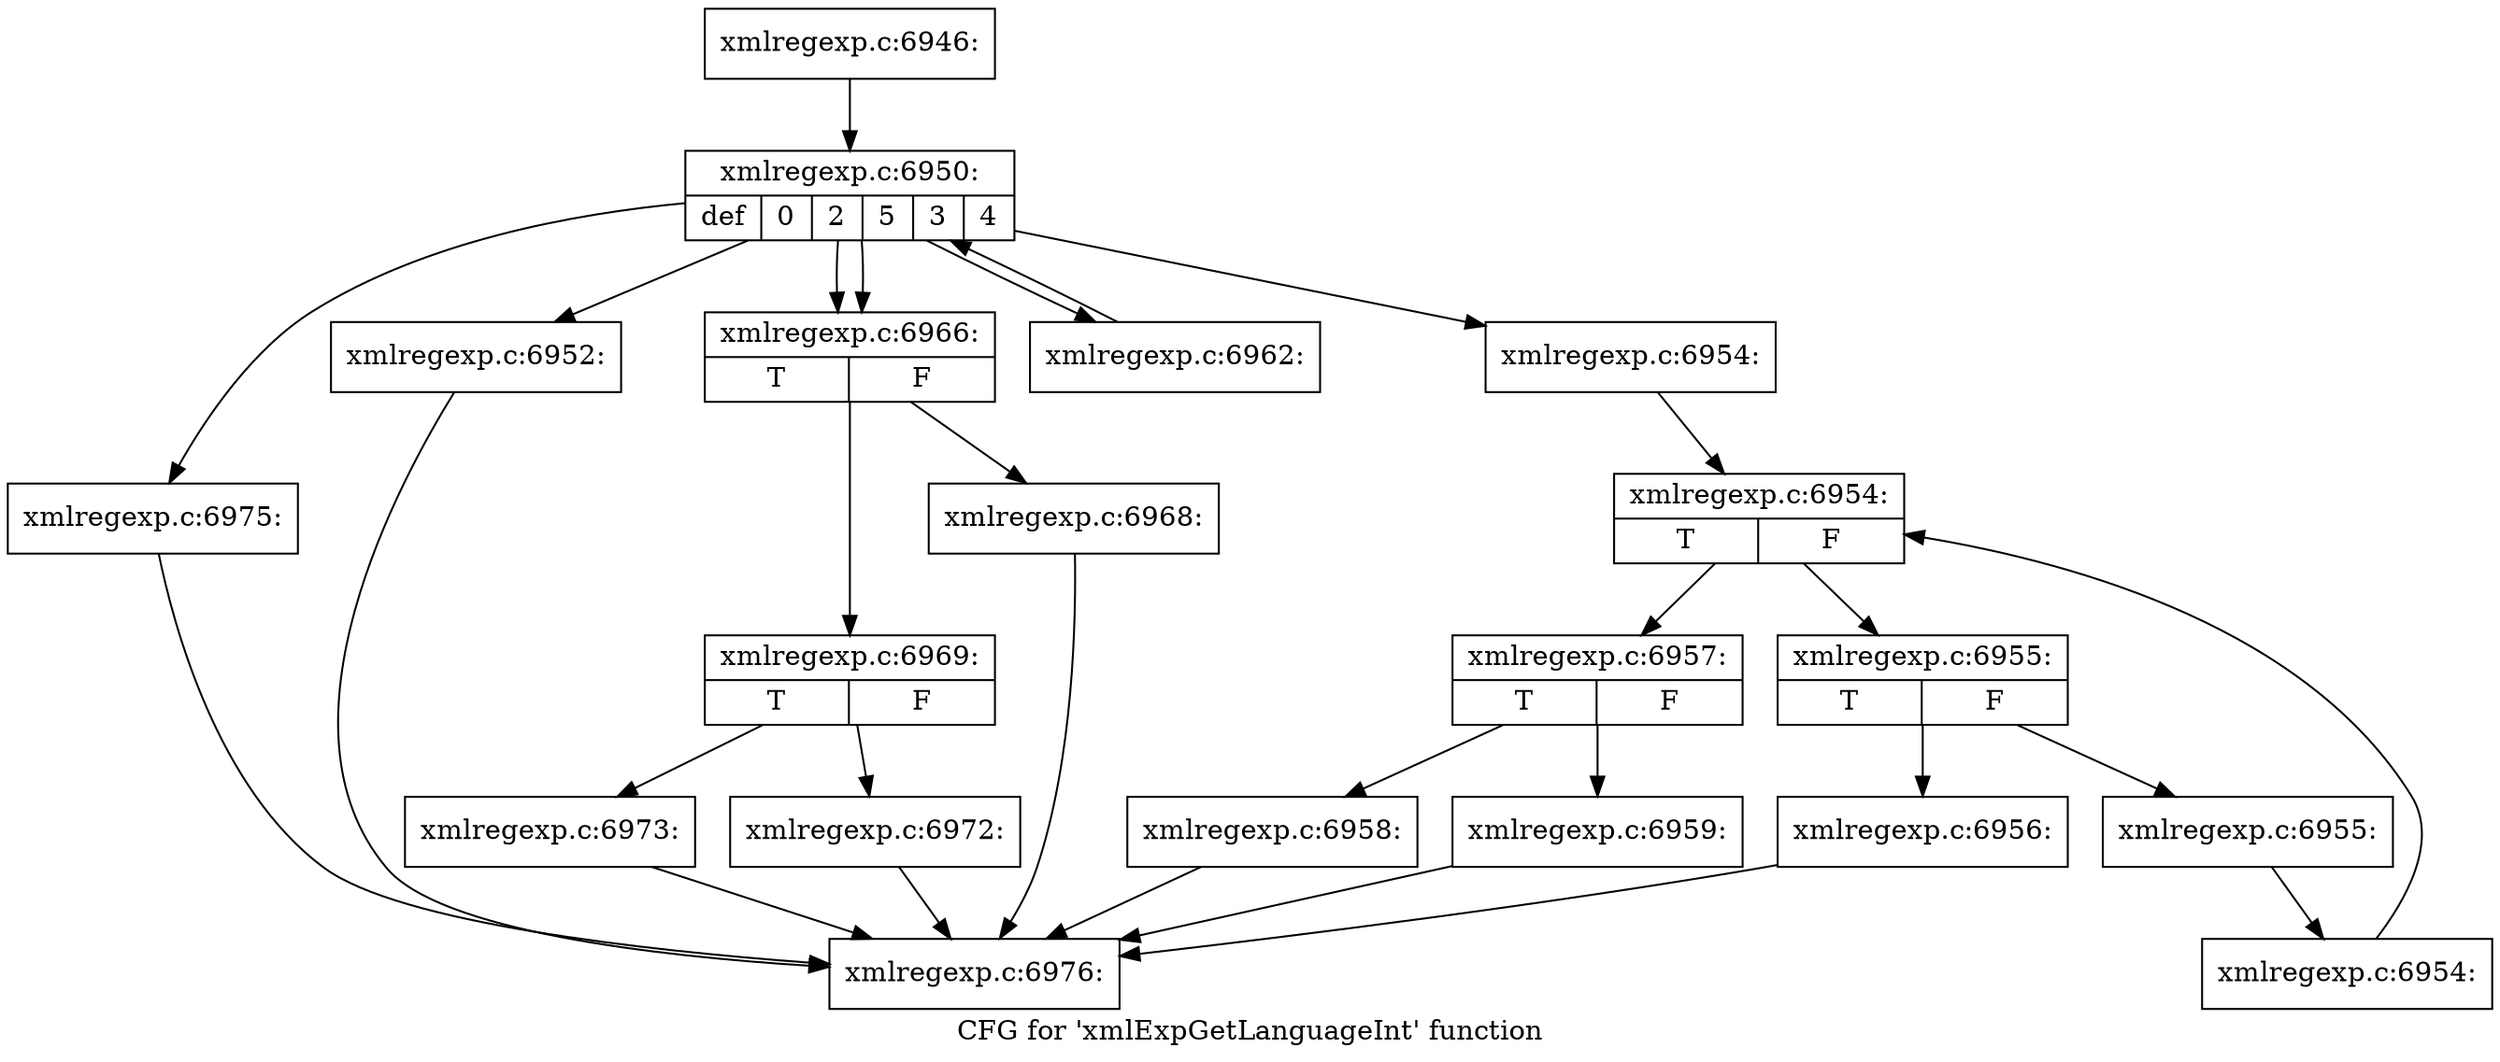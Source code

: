 digraph "CFG for 'xmlExpGetLanguageInt' function" {
	label="CFG for 'xmlExpGetLanguageInt' function";

	Node0x45083a0 [shape=record,label="{xmlregexp.c:6946:}"];
	Node0x45083a0 -> Node0x450cfc0;
	Node0x450cfc0 [shape=record,label="{xmlregexp.c:6950:|{<s0>def|<s1>0|<s2>2|<s3>5|<s4>3|<s5>4}}"];
	Node0x450cfc0 -> Node0x450d0a0;
	Node0x450cfc0 -> Node0x450d650;
	Node0x450cfc0 -> Node0x450d810;
	Node0x450cfc0 -> Node0x450f610;
	Node0x450cfc0 -> Node0x450f990;
	Node0x450cfc0 -> Node0x450f990;
	Node0x450d650 [shape=record,label="{xmlregexp.c:6952:}"];
	Node0x450d650 -> Node0x450b110;
	Node0x450d810 [shape=record,label="{xmlregexp.c:6954:}"];
	Node0x450d810 -> Node0x450da30;
	Node0x450da30 [shape=record,label="{xmlregexp.c:6954:|{<s0>T|<s1>F}}"];
	Node0x450da30 -> Node0x450dd10;
	Node0x450da30 -> Node0x450d890;
	Node0x450dd10 [shape=record,label="{xmlregexp.c:6955:|{<s0>T|<s1>F}}"];
	Node0x450dd10 -> Node0x450e040;
	Node0x450dd10 -> Node0x450e090;
	Node0x450e040 [shape=record,label="{xmlregexp.c:6956:}"];
	Node0x450e040 -> Node0x450b110;
	Node0x450e090 [shape=record,label="{xmlregexp.c:6955:}"];
	Node0x450e090 -> Node0x450dc80;
	Node0x450dc80 [shape=record,label="{xmlregexp.c:6954:}"];
	Node0x450dc80 -> Node0x450da30;
	Node0x450d890 [shape=record,label="{xmlregexp.c:6957:|{<s0>T|<s1>F}}"];
	Node0x450d890 -> Node0x450eaf0;
	Node0x450d890 -> Node0x450eb40;
	Node0x450eaf0 [shape=record,label="{xmlregexp.c:6958:}"];
	Node0x450eaf0 -> Node0x450b110;
	Node0x450eb40 [shape=record,label="{xmlregexp.c:6959:}"];
	Node0x450eb40 -> Node0x450b110;
	Node0x450f610 [shape=record,label="{xmlregexp.c:6962:}"];
	Node0x450f610 -> Node0x450cfc0;
	Node0x450f990 [shape=record,label="{xmlregexp.c:6966:|{<s0>T|<s1>F}}"];
	Node0x450f990 -> Node0x4510080;
	Node0x450f990 -> Node0x45100d0;
	Node0x4510080 [shape=record,label="{xmlregexp.c:6968:}"];
	Node0x4510080 -> Node0x450b110;
	Node0x45100d0 [shape=record,label="{xmlregexp.c:6969:|{<s0>T|<s1>F}}"];
	Node0x45100d0 -> Node0x4510e00;
	Node0x45100d0 -> Node0x4510e50;
	Node0x4510e00 [shape=record,label="{xmlregexp.c:6972:}"];
	Node0x4510e00 -> Node0x450b110;
	Node0x4510e50 [shape=record,label="{xmlregexp.c:6973:}"];
	Node0x4510e50 -> Node0x450b110;
	Node0x450d0a0 [shape=record,label="{xmlregexp.c:6975:}"];
	Node0x450d0a0 -> Node0x450b110;
	Node0x450b110 [shape=record,label="{xmlregexp.c:6976:}"];
}
